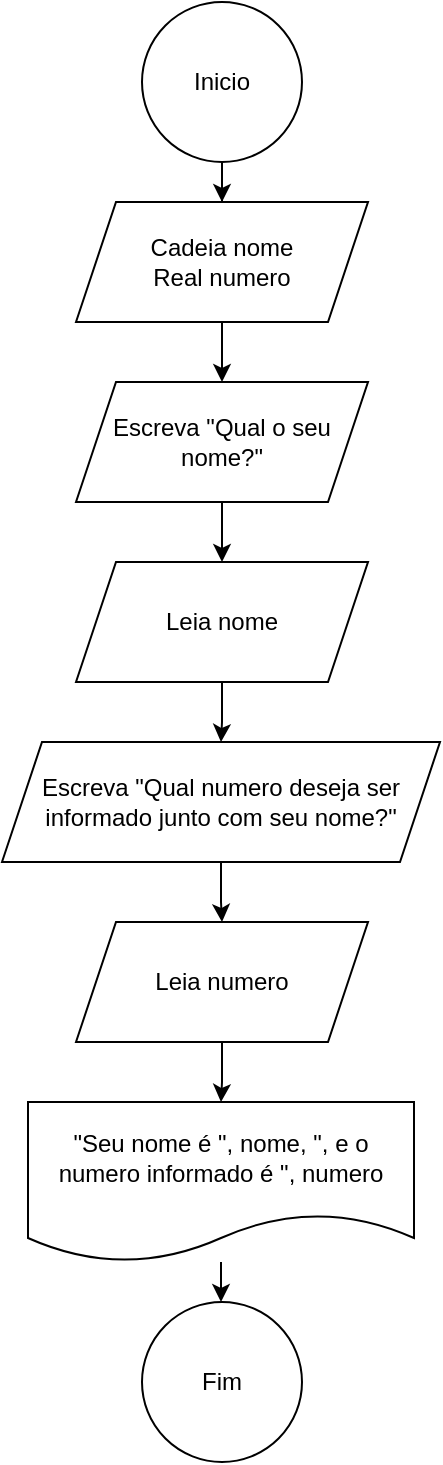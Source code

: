 <mxfile version="24.7.17">
  <diagram name="Página-1" id="hllH8e__2JHMfkExF6hT">
    <mxGraphModel dx="1434" dy="780" grid="1" gridSize="10" guides="1" tooltips="1" connect="1" arrows="1" fold="1" page="1" pageScale="1" pageWidth="827" pageHeight="1169" math="0" shadow="0">
      <root>
        <mxCell id="0" />
        <mxCell id="1" parent="0" />
        <mxCell id="IF_IjJwablSeeLtsvGaD-1" value="Fim" style="ellipse;whiteSpace=wrap;html=1;aspect=fixed;" vertex="1" parent="1">
          <mxGeometry x="374" y="700" width="80" height="80" as="geometry" />
        </mxCell>
        <mxCell id="IF_IjJwablSeeLtsvGaD-10" style="edgeStyle=orthogonalEdgeStyle;rounded=0;orthogonalLoop=1;jettySize=auto;html=1;" edge="1" parent="1" source="IF_IjJwablSeeLtsvGaD-2" target="IF_IjJwablSeeLtsvGaD-3">
          <mxGeometry relative="1" as="geometry" />
        </mxCell>
        <mxCell id="IF_IjJwablSeeLtsvGaD-2" value="Inicio" style="ellipse;whiteSpace=wrap;html=1;aspect=fixed;" vertex="1" parent="1">
          <mxGeometry x="374" y="50" width="80" height="80" as="geometry" />
        </mxCell>
        <mxCell id="IF_IjJwablSeeLtsvGaD-11" style="edgeStyle=orthogonalEdgeStyle;rounded=0;orthogonalLoop=1;jettySize=auto;html=1;entryX=0.5;entryY=0;entryDx=0;entryDy=0;" edge="1" parent="1" source="IF_IjJwablSeeLtsvGaD-3" target="IF_IjJwablSeeLtsvGaD-4">
          <mxGeometry relative="1" as="geometry" />
        </mxCell>
        <mxCell id="IF_IjJwablSeeLtsvGaD-3" value="Cadeia nome&lt;div&gt;Real numero&lt;/div&gt;" style="shape=parallelogram;perimeter=parallelogramPerimeter;whiteSpace=wrap;html=1;fixedSize=1;" vertex="1" parent="1">
          <mxGeometry x="341" y="150" width="146" height="60" as="geometry" />
        </mxCell>
        <mxCell id="IF_IjJwablSeeLtsvGaD-12" style="edgeStyle=orthogonalEdgeStyle;rounded=0;orthogonalLoop=1;jettySize=auto;html=1;entryX=0.5;entryY=0;entryDx=0;entryDy=0;" edge="1" parent="1" source="IF_IjJwablSeeLtsvGaD-4" target="IF_IjJwablSeeLtsvGaD-5">
          <mxGeometry relative="1" as="geometry" />
        </mxCell>
        <mxCell id="IF_IjJwablSeeLtsvGaD-4" value="Escreva &quot;Qual o seu nome?&quot;" style="shape=parallelogram;perimeter=parallelogramPerimeter;whiteSpace=wrap;html=1;fixedSize=1;" vertex="1" parent="1">
          <mxGeometry x="341" y="240" width="146" height="60" as="geometry" />
        </mxCell>
        <mxCell id="IF_IjJwablSeeLtsvGaD-13" style="edgeStyle=orthogonalEdgeStyle;rounded=0;orthogonalLoop=1;jettySize=auto;html=1;entryX=0.5;entryY=0;entryDx=0;entryDy=0;" edge="1" parent="1" source="IF_IjJwablSeeLtsvGaD-5" target="IF_IjJwablSeeLtsvGaD-6">
          <mxGeometry relative="1" as="geometry" />
        </mxCell>
        <mxCell id="IF_IjJwablSeeLtsvGaD-5" value="Leia nome" style="shape=parallelogram;perimeter=parallelogramPerimeter;whiteSpace=wrap;html=1;fixedSize=1;" vertex="1" parent="1">
          <mxGeometry x="341" y="330" width="146" height="60" as="geometry" />
        </mxCell>
        <mxCell id="IF_IjJwablSeeLtsvGaD-14" style="edgeStyle=orthogonalEdgeStyle;rounded=0;orthogonalLoop=1;jettySize=auto;html=1;entryX=0.5;entryY=0;entryDx=0;entryDy=0;" edge="1" parent="1" source="IF_IjJwablSeeLtsvGaD-6" target="IF_IjJwablSeeLtsvGaD-7">
          <mxGeometry relative="1" as="geometry" />
        </mxCell>
        <mxCell id="IF_IjJwablSeeLtsvGaD-6" value="Escreva &quot;Qual numero deseja ser informado junto com seu nome?&quot;" style="shape=parallelogram;perimeter=parallelogramPerimeter;whiteSpace=wrap;html=1;fixedSize=1;" vertex="1" parent="1">
          <mxGeometry x="304" y="420" width="219" height="60" as="geometry" />
        </mxCell>
        <mxCell id="IF_IjJwablSeeLtsvGaD-15" style="edgeStyle=orthogonalEdgeStyle;rounded=0;orthogonalLoop=1;jettySize=auto;html=1;entryX=0.5;entryY=0;entryDx=0;entryDy=0;" edge="1" parent="1" source="IF_IjJwablSeeLtsvGaD-7" target="IF_IjJwablSeeLtsvGaD-9">
          <mxGeometry relative="1" as="geometry" />
        </mxCell>
        <mxCell id="IF_IjJwablSeeLtsvGaD-7" value="Leia numero" style="shape=parallelogram;perimeter=parallelogramPerimeter;whiteSpace=wrap;html=1;fixedSize=1;" vertex="1" parent="1">
          <mxGeometry x="341" y="510" width="146" height="60" as="geometry" />
        </mxCell>
        <mxCell id="IF_IjJwablSeeLtsvGaD-16" style="edgeStyle=orthogonalEdgeStyle;rounded=0;orthogonalLoop=1;jettySize=auto;html=1;" edge="1" parent="1" source="IF_IjJwablSeeLtsvGaD-9" target="IF_IjJwablSeeLtsvGaD-1">
          <mxGeometry relative="1" as="geometry" />
        </mxCell>
        <mxCell id="IF_IjJwablSeeLtsvGaD-9" value="&quot;Seu nome é &quot;, nome, &quot;, e o numero informado é &quot;, numero" style="shape=document;whiteSpace=wrap;html=1;boundedLbl=1;" vertex="1" parent="1">
          <mxGeometry x="317" y="600" width="193" height="80" as="geometry" />
        </mxCell>
      </root>
    </mxGraphModel>
  </diagram>
</mxfile>
